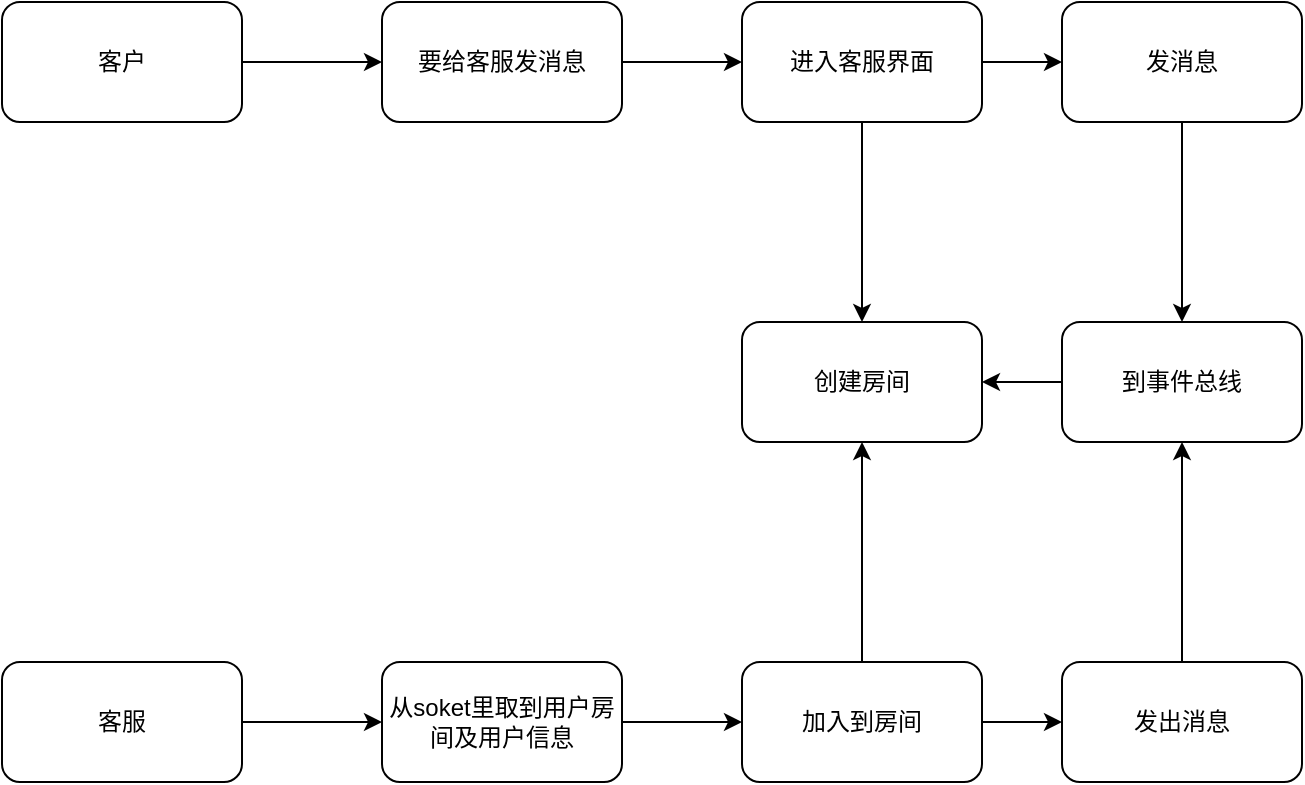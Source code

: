 <mxfile version="14.8.4" type="github">
  <diagram id="QUHE2L_TKif4TdxiOhL3" name="Page-1">
    <mxGraphModel dx="1081" dy="587" grid="1" gridSize="10" guides="1" tooltips="1" connect="1" arrows="1" fold="1" page="1" pageScale="1" pageWidth="827" pageHeight="1169" math="0" shadow="0">
      <root>
        <mxCell id="0" />
        <mxCell id="1" parent="0" />
        <mxCell id="VD8odWsi1F6ECLgxId-a-11" style="edgeStyle=orthogonalEdgeStyle;rounded=0;orthogonalLoop=1;jettySize=auto;html=1;exitX=1;exitY=0.5;exitDx=0;exitDy=0;entryX=0;entryY=0.5;entryDx=0;entryDy=0;" edge="1" parent="1" source="VD8odWsi1F6ECLgxId-a-1" target="VD8odWsi1F6ECLgxId-a-3">
          <mxGeometry relative="1" as="geometry" />
        </mxCell>
        <mxCell id="VD8odWsi1F6ECLgxId-a-1" value="客户" style="rounded=1;whiteSpace=wrap;html=1;" vertex="1" parent="1">
          <mxGeometry x="110" y="50" width="120" height="60" as="geometry" />
        </mxCell>
        <mxCell id="VD8odWsi1F6ECLgxId-a-16" style="edgeStyle=orthogonalEdgeStyle;rounded=0;orthogonalLoop=1;jettySize=auto;html=1;" edge="1" parent="1" source="VD8odWsi1F6ECLgxId-a-2" target="VD8odWsi1F6ECLgxId-a-8">
          <mxGeometry relative="1" as="geometry" />
        </mxCell>
        <mxCell id="VD8odWsi1F6ECLgxId-a-2" value="客服" style="rounded=1;whiteSpace=wrap;html=1;" vertex="1" parent="1">
          <mxGeometry x="110" y="380" width="120" height="60" as="geometry" />
        </mxCell>
        <mxCell id="VD8odWsi1F6ECLgxId-a-12" style="edgeStyle=orthogonalEdgeStyle;rounded=0;orthogonalLoop=1;jettySize=auto;html=1;" edge="1" parent="1" source="VD8odWsi1F6ECLgxId-a-3" target="VD8odWsi1F6ECLgxId-a-4">
          <mxGeometry relative="1" as="geometry" />
        </mxCell>
        <mxCell id="VD8odWsi1F6ECLgxId-a-3" value="要给客服发消息" style="rounded=1;whiteSpace=wrap;html=1;" vertex="1" parent="1">
          <mxGeometry x="300" y="50" width="120" height="60" as="geometry" />
        </mxCell>
        <mxCell id="VD8odWsi1F6ECLgxId-a-13" style="edgeStyle=orthogonalEdgeStyle;rounded=0;orthogonalLoop=1;jettySize=auto;html=1;" edge="1" parent="1" source="VD8odWsi1F6ECLgxId-a-4" target="VD8odWsi1F6ECLgxId-a-5">
          <mxGeometry relative="1" as="geometry" />
        </mxCell>
        <mxCell id="VD8odWsi1F6ECLgxId-a-21" style="edgeStyle=orthogonalEdgeStyle;rounded=0;orthogonalLoop=1;jettySize=auto;html=1;" edge="1" parent="1" source="VD8odWsi1F6ECLgxId-a-4" target="VD8odWsi1F6ECLgxId-a-6">
          <mxGeometry relative="1" as="geometry" />
        </mxCell>
        <mxCell id="VD8odWsi1F6ECLgxId-a-4" value="进入客服界面" style="rounded=1;whiteSpace=wrap;html=1;" vertex="1" parent="1">
          <mxGeometry x="480" y="50" width="120" height="60" as="geometry" />
        </mxCell>
        <mxCell id="VD8odWsi1F6ECLgxId-a-14" style="edgeStyle=orthogonalEdgeStyle;rounded=0;orthogonalLoop=1;jettySize=auto;html=1;" edge="1" parent="1" source="VD8odWsi1F6ECLgxId-a-5" target="VD8odWsi1F6ECLgxId-a-7">
          <mxGeometry relative="1" as="geometry" />
        </mxCell>
        <mxCell id="VD8odWsi1F6ECLgxId-a-5" value="发消息" style="rounded=1;whiteSpace=wrap;html=1;" vertex="1" parent="1">
          <mxGeometry x="640" y="50" width="120" height="60" as="geometry" />
        </mxCell>
        <mxCell id="VD8odWsi1F6ECLgxId-a-6" value="创建房间" style="rounded=1;whiteSpace=wrap;html=1;" vertex="1" parent="1">
          <mxGeometry x="480" y="210" width="120" height="60" as="geometry" />
        </mxCell>
        <mxCell id="VD8odWsi1F6ECLgxId-a-19" style="edgeStyle=orthogonalEdgeStyle;rounded=0;orthogonalLoop=1;jettySize=auto;html=1;exitX=0;exitY=0.5;exitDx=0;exitDy=0;entryX=1;entryY=0.5;entryDx=0;entryDy=0;" edge="1" parent="1" source="VD8odWsi1F6ECLgxId-a-7" target="VD8odWsi1F6ECLgxId-a-6">
          <mxGeometry relative="1" as="geometry" />
        </mxCell>
        <mxCell id="VD8odWsi1F6ECLgxId-a-7" value="到事件总线" style="rounded=1;whiteSpace=wrap;html=1;" vertex="1" parent="1">
          <mxGeometry x="640" y="210" width="120" height="60" as="geometry" />
        </mxCell>
        <mxCell id="VD8odWsi1F6ECLgxId-a-17" style="edgeStyle=orthogonalEdgeStyle;rounded=0;orthogonalLoop=1;jettySize=auto;html=1;entryX=0;entryY=0.5;entryDx=0;entryDy=0;" edge="1" parent="1" source="VD8odWsi1F6ECLgxId-a-8" target="VD8odWsi1F6ECLgxId-a-9">
          <mxGeometry relative="1" as="geometry" />
        </mxCell>
        <mxCell id="VD8odWsi1F6ECLgxId-a-8" value="从soket里取到用户房间及用户信息" style="rounded=1;whiteSpace=wrap;html=1;" vertex="1" parent="1">
          <mxGeometry x="300" y="380" width="120" height="60" as="geometry" />
        </mxCell>
        <mxCell id="VD8odWsi1F6ECLgxId-a-18" style="edgeStyle=orthogonalEdgeStyle;rounded=0;orthogonalLoop=1;jettySize=auto;html=1;entryX=0;entryY=0.5;entryDx=0;entryDy=0;" edge="1" parent="1" source="VD8odWsi1F6ECLgxId-a-9" target="VD8odWsi1F6ECLgxId-a-10">
          <mxGeometry relative="1" as="geometry" />
        </mxCell>
        <mxCell id="VD8odWsi1F6ECLgxId-a-20" style="edgeStyle=orthogonalEdgeStyle;rounded=0;orthogonalLoop=1;jettySize=auto;html=1;entryX=0.5;entryY=1;entryDx=0;entryDy=0;" edge="1" parent="1" source="VD8odWsi1F6ECLgxId-a-9" target="VD8odWsi1F6ECLgxId-a-6">
          <mxGeometry relative="1" as="geometry" />
        </mxCell>
        <mxCell id="VD8odWsi1F6ECLgxId-a-9" value="加入到房间" style="rounded=1;whiteSpace=wrap;html=1;" vertex="1" parent="1">
          <mxGeometry x="480" y="380" width="120" height="60" as="geometry" />
        </mxCell>
        <mxCell id="VD8odWsi1F6ECLgxId-a-15" style="edgeStyle=orthogonalEdgeStyle;rounded=0;orthogonalLoop=1;jettySize=auto;html=1;" edge="1" parent="1" source="VD8odWsi1F6ECLgxId-a-10" target="VD8odWsi1F6ECLgxId-a-7">
          <mxGeometry relative="1" as="geometry" />
        </mxCell>
        <mxCell id="VD8odWsi1F6ECLgxId-a-10" value="发出消息" style="rounded=1;whiteSpace=wrap;html=1;" vertex="1" parent="1">
          <mxGeometry x="640" y="380" width="120" height="60" as="geometry" />
        </mxCell>
      </root>
    </mxGraphModel>
  </diagram>
</mxfile>
